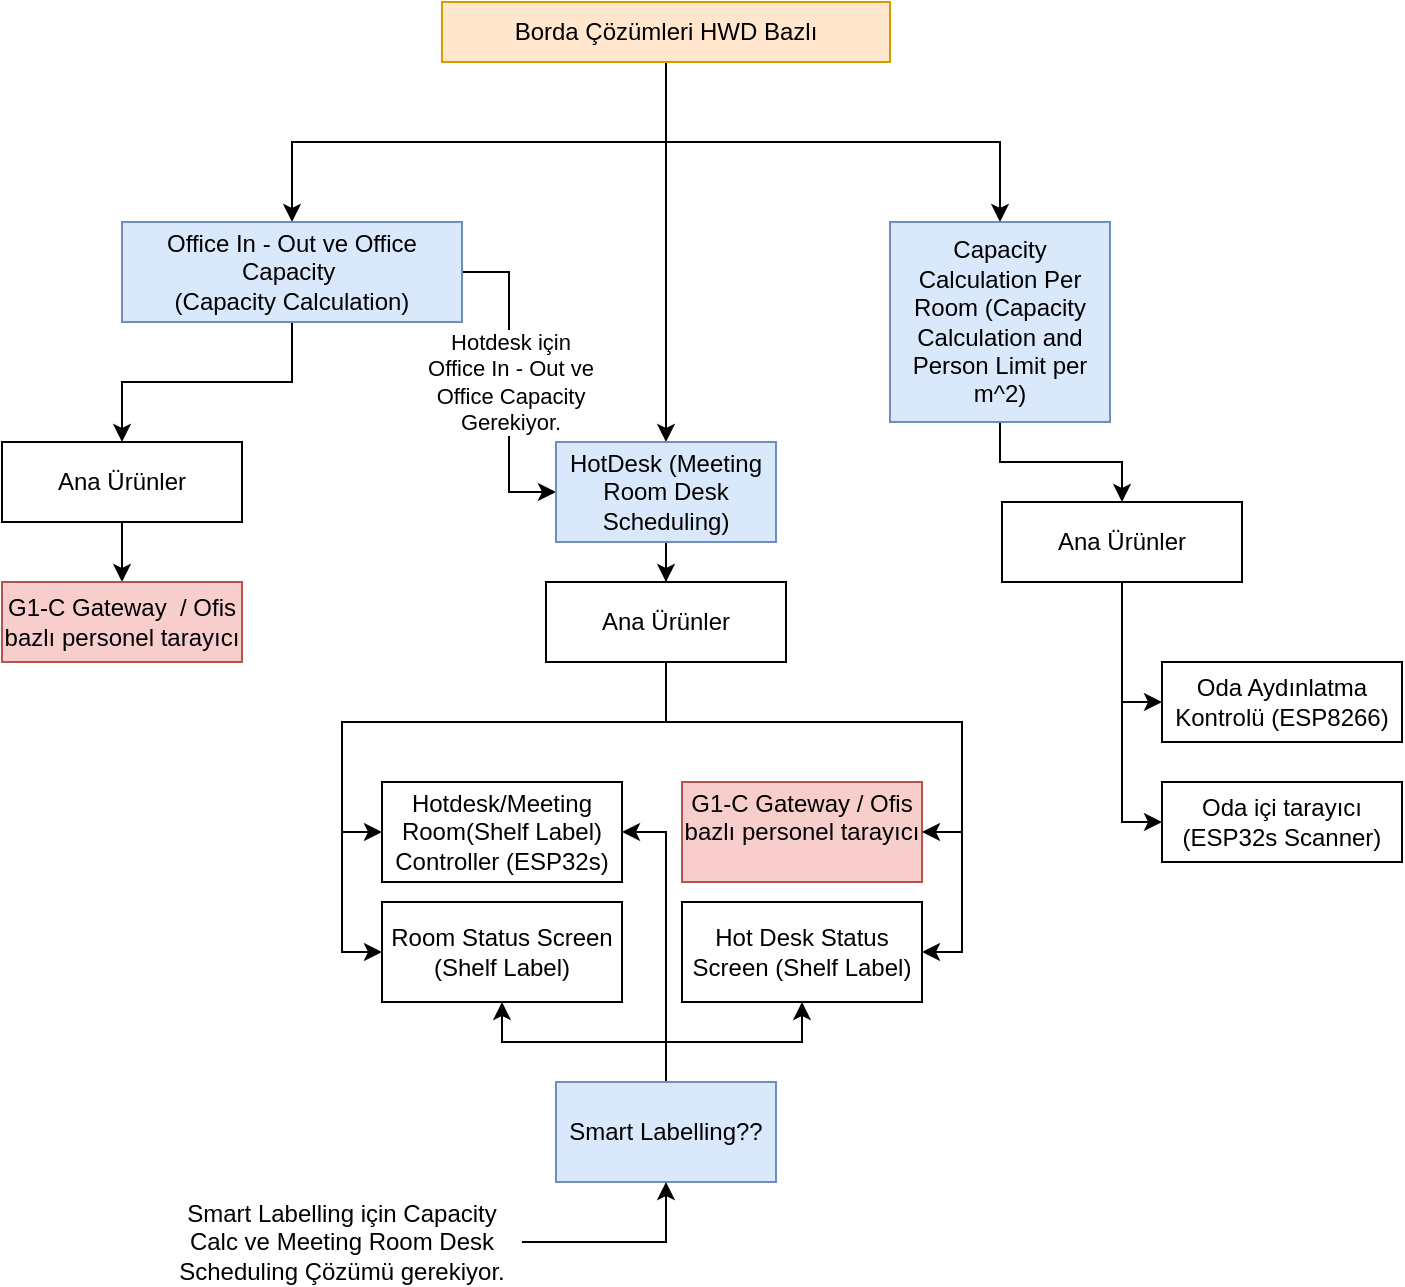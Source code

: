 <mxfile version="14.9.6" type="device"><diagram id="1dvyZAYiLczLFGdmfOFu" name="Sayfa -1"><mxGraphModel dx="1422" dy="822" grid="1" gridSize="10" guides="1" tooltips="1" connect="1" arrows="1" fold="1" page="1" pageScale="1" pageWidth="827" pageHeight="1169" math="0" shadow="0"><root><mxCell id="0"/><mxCell id="1" parent="0"/><mxCell id="tlE8N8LW8fFtWtb1fuK5-35" style="edgeStyle=orthogonalEdgeStyle;rounded=0;orthogonalLoop=1;jettySize=auto;html=1;entryX=0.5;entryY=0;entryDx=0;entryDy=0;shadow=0;sketch=0;spacingTop=0;" edge="1" parent="1" source="tlE8N8LW8fFtWtb1fuK5-31" target="tlE8N8LW8fFtWtb1fuK5-32"><mxGeometry relative="1" as="geometry"/></mxCell><mxCell id="tlE8N8LW8fFtWtb1fuK5-37" style="edgeStyle=orthogonalEdgeStyle;rounded=0;orthogonalLoop=1;jettySize=auto;html=1;entryX=0.5;entryY=0;entryDx=0;entryDy=0;shadow=0;sketch=0;spacingTop=0;" edge="1" parent="1" source="tlE8N8LW8fFtWtb1fuK5-31" target="tlE8N8LW8fFtWtb1fuK5-33"><mxGeometry relative="1" as="geometry"/></mxCell><mxCell id="tlE8N8LW8fFtWtb1fuK5-39" style="edgeStyle=orthogonalEdgeStyle;rounded=0;orthogonalLoop=1;jettySize=auto;html=1;entryX=0.5;entryY=0;entryDx=0;entryDy=0;shadow=0;sketch=0;spacingTop=0;" edge="1" parent="1" source="tlE8N8LW8fFtWtb1fuK5-31" target="tlE8N8LW8fFtWtb1fuK5-34"><mxGeometry relative="1" as="geometry"/></mxCell><mxCell id="tlE8N8LW8fFtWtb1fuK5-31" value="Borda Çözümleri HWD Bazlı" style="rounded=0;whiteSpace=wrap;html=1;shadow=0;sketch=0;spacingTop=0;fillColor=#ffe6cc;strokeColor=#d79b00;" vertex="1" parent="1"><mxGeometry x="280" y="100" width="224" height="30" as="geometry"/></mxCell><mxCell id="tlE8N8LW8fFtWtb1fuK5-38" value="Hotdesk için &lt;br&gt;Office In - Out ve &lt;br&gt;Office Capacity &lt;br&gt;Gerekiyor." style="edgeStyle=orthogonalEdgeStyle;rounded=0;orthogonalLoop=1;jettySize=auto;html=1;entryX=0;entryY=0.5;entryDx=0;entryDy=0;shadow=0;sketch=0;spacingTop=0;" edge="1" parent="1" source="tlE8N8LW8fFtWtb1fuK5-32" target="tlE8N8LW8fFtWtb1fuK5-33"><mxGeometry relative="1" as="geometry"/></mxCell><mxCell id="tlE8N8LW8fFtWtb1fuK5-42" style="edgeStyle=orthogonalEdgeStyle;rounded=0;orthogonalLoop=1;jettySize=auto;html=1;entryX=0.5;entryY=0;entryDx=0;entryDy=0;shadow=0;sketch=0;spacingTop=0;" edge="1" parent="1" source="tlE8N8LW8fFtWtb1fuK5-32" target="tlE8N8LW8fFtWtb1fuK5-41"><mxGeometry relative="1" as="geometry"/></mxCell><mxCell id="tlE8N8LW8fFtWtb1fuK5-32" value="Office In - Out ve Office Capacity&amp;nbsp;&lt;br&gt;(Capacity Calculation)" style="rounded=0;whiteSpace=wrap;html=1;shadow=0;sketch=0;spacingTop=0;fillColor=#dae8fc;strokeColor=#6c8ebf;" vertex="1" parent="1"><mxGeometry x="120" y="210" width="170" height="50" as="geometry"/></mxCell><mxCell id="tlE8N8LW8fFtWtb1fuK5-58" style="edgeStyle=orthogonalEdgeStyle;rounded=0;orthogonalLoop=1;jettySize=auto;html=1;entryX=0.5;entryY=0;entryDx=0;entryDy=0;shadow=0;sketch=0;spacingTop=0;" edge="1" parent="1" source="tlE8N8LW8fFtWtb1fuK5-33" target="tlE8N8LW8fFtWtb1fuK5-52"><mxGeometry relative="1" as="geometry"/></mxCell><mxCell id="tlE8N8LW8fFtWtb1fuK5-33" value="HotDesk (Meeting Room Desk Scheduling)" style="rounded=0;whiteSpace=wrap;html=1;shadow=0;sketch=0;spacingTop=0;fillColor=#dae8fc;strokeColor=#6c8ebf;" vertex="1" parent="1"><mxGeometry x="337" y="320" width="110" height="50" as="geometry"/></mxCell><mxCell id="tlE8N8LW8fFtWtb1fuK5-53" style="edgeStyle=orthogonalEdgeStyle;rounded=0;orthogonalLoop=1;jettySize=auto;html=1;entryX=0.5;entryY=0;entryDx=0;entryDy=0;shadow=0;sketch=0;spacingTop=0;" edge="1" parent="1" source="tlE8N8LW8fFtWtb1fuK5-34" target="tlE8N8LW8fFtWtb1fuK5-51"><mxGeometry relative="1" as="geometry"/></mxCell><mxCell id="tlE8N8LW8fFtWtb1fuK5-34" value="Capacity Calculation Per Room (Capacity Calculation and Person Limit per m^2)" style="rounded=0;whiteSpace=wrap;html=1;shadow=0;sketch=0;spacingTop=0;fillColor=#dae8fc;strokeColor=#6c8ebf;" vertex="1" parent="1"><mxGeometry x="504" y="210" width="110" height="100" as="geometry"/></mxCell><mxCell id="tlE8N8LW8fFtWtb1fuK5-46" style="edgeStyle=orthogonalEdgeStyle;rounded=0;orthogonalLoop=1;jettySize=auto;html=1;entryX=0.5;entryY=0;entryDx=0;entryDy=0;shadow=0;sketch=0;spacingTop=0;" edge="1" parent="1" source="tlE8N8LW8fFtWtb1fuK5-41" target="tlE8N8LW8fFtWtb1fuK5-44"><mxGeometry relative="1" as="geometry"/></mxCell><mxCell id="tlE8N8LW8fFtWtb1fuK5-41" value="Ana Ürünler" style="rounded=0;whiteSpace=wrap;html=1;shadow=0;sketch=0;spacingTop=0;" vertex="1" parent="1"><mxGeometry x="60" y="320" width="120" height="40" as="geometry"/></mxCell><mxCell id="tlE8N8LW8fFtWtb1fuK5-44" value="G1-C Gateway&amp;nbsp; / Ofis bazlı personel tarayıcı" style="rounded=0;whiteSpace=wrap;html=1;shadow=0;sketch=0;spacingTop=0;fillColor=#f8cecc;strokeColor=#b85450;" vertex="1" parent="1"><mxGeometry x="60" y="390" width="120" height="40" as="geometry"/></mxCell><mxCell id="tlE8N8LW8fFtWtb1fuK5-47" value="Hotdesk/Meeting Room(Shelf Label) Controller (ESP32s)" style="rounded=0;whiteSpace=wrap;html=1;shadow=0;sketch=0;spacingTop=0;" vertex="1" parent="1"><mxGeometry x="250" y="490" width="120" height="50" as="geometry"/></mxCell><mxCell id="tlE8N8LW8fFtWtb1fuK5-49" value="G1-C Gateway / Ofis bazlı personel tarayıcı&lt;br&gt;&amp;nbsp;" style="rounded=0;whiteSpace=wrap;html=1;shadow=0;sketch=0;spacingTop=0;fillColor=#f8cecc;strokeColor=#b85450;" vertex="1" parent="1"><mxGeometry x="400" y="490" width="120" height="50" as="geometry"/></mxCell><mxCell id="tlE8N8LW8fFtWtb1fuK5-59" style="edgeStyle=orthogonalEdgeStyle;rounded=0;orthogonalLoop=1;jettySize=auto;html=1;entryX=0;entryY=0.5;entryDx=0;entryDy=0;shadow=0;sketch=0;spacingTop=0;" edge="1" parent="1" source="tlE8N8LW8fFtWtb1fuK5-51" target="tlE8N8LW8fFtWtb1fuK5-54"><mxGeometry relative="1" as="geometry"><Array as="points"><mxPoint x="620" y="510"/></Array></mxGeometry></mxCell><mxCell id="tlE8N8LW8fFtWtb1fuK5-60" style="edgeStyle=orthogonalEdgeStyle;rounded=0;orthogonalLoop=1;jettySize=auto;html=1;entryX=0;entryY=0.5;entryDx=0;entryDy=0;shadow=0;sketch=0;spacingTop=0;" edge="1" parent="1" source="tlE8N8LW8fFtWtb1fuK5-51" target="tlE8N8LW8fFtWtb1fuK5-55"><mxGeometry relative="1" as="geometry"/></mxCell><mxCell id="tlE8N8LW8fFtWtb1fuK5-51" value="Ana Ürünler" style="rounded=0;whiteSpace=wrap;html=1;shadow=0;sketch=0;spacingTop=0;" vertex="1" parent="1"><mxGeometry x="560" y="350" width="120" height="40" as="geometry"/></mxCell><mxCell id="tlE8N8LW8fFtWtb1fuK5-56" style="edgeStyle=orthogonalEdgeStyle;rounded=0;orthogonalLoop=1;jettySize=auto;html=1;entryX=0;entryY=0.5;entryDx=0;entryDy=0;shadow=0;sketch=0;spacingTop=0;" edge="1" parent="1" source="tlE8N8LW8fFtWtb1fuK5-52" target="tlE8N8LW8fFtWtb1fuK5-47"><mxGeometry relative="1" as="geometry"/></mxCell><mxCell id="tlE8N8LW8fFtWtb1fuK5-57" style="edgeStyle=orthogonalEdgeStyle;rounded=0;orthogonalLoop=1;jettySize=auto;html=1;entryX=1;entryY=0.5;entryDx=0;entryDy=0;shadow=0;sketch=0;spacingTop=0;" edge="1" parent="1" source="tlE8N8LW8fFtWtb1fuK5-52" target="tlE8N8LW8fFtWtb1fuK5-49"><mxGeometry relative="1" as="geometry"><Array as="points"><mxPoint x="392" y="460"/><mxPoint x="540" y="460"/><mxPoint x="540" y="515"/></Array></mxGeometry></mxCell><mxCell id="tlE8N8LW8fFtWtb1fuK5-63" style="edgeStyle=orthogonalEdgeStyle;rounded=0;orthogonalLoop=1;jettySize=auto;html=1;entryX=0;entryY=0.5;entryDx=0;entryDy=0;shadow=0;sketch=0;spacingTop=0;" edge="1" parent="1" source="tlE8N8LW8fFtWtb1fuK5-52" target="tlE8N8LW8fFtWtb1fuK5-62"><mxGeometry relative="1" as="geometry"><Array as="points"><mxPoint x="392" y="460"/><mxPoint x="230" y="460"/><mxPoint x="230" y="575"/></Array></mxGeometry></mxCell><mxCell id="tlE8N8LW8fFtWtb1fuK5-64" style="edgeStyle=orthogonalEdgeStyle;rounded=0;orthogonalLoop=1;jettySize=auto;html=1;entryX=1;entryY=0.5;entryDx=0;entryDy=0;shadow=0;sketch=0;spacingTop=0;" edge="1" parent="1" source="tlE8N8LW8fFtWtb1fuK5-52" target="tlE8N8LW8fFtWtb1fuK5-61"><mxGeometry relative="1" as="geometry"><Array as="points"><mxPoint x="392" y="460"/><mxPoint x="540" y="460"/><mxPoint x="540" y="575"/></Array></mxGeometry></mxCell><mxCell id="tlE8N8LW8fFtWtb1fuK5-52" value="Ana Ürünler" style="rounded=0;whiteSpace=wrap;html=1;shadow=0;sketch=0;spacingTop=0;" vertex="1" parent="1"><mxGeometry x="332" y="390" width="120" height="40" as="geometry"/></mxCell><mxCell id="tlE8N8LW8fFtWtb1fuK5-54" value="Oda içi tarayıcı (ESP32s Scanner)" style="rounded=0;whiteSpace=wrap;html=1;shadow=0;sketch=0;spacingTop=0;" vertex="1" parent="1"><mxGeometry x="640" y="490" width="120" height="40" as="geometry"/></mxCell><mxCell id="tlE8N8LW8fFtWtb1fuK5-55" value="Oda Aydınlatma Kontrolü (ESP8266)" style="rounded=0;whiteSpace=wrap;html=1;shadow=0;sketch=0;spacingTop=0;" vertex="1" parent="1"><mxGeometry x="640" y="430" width="120" height="40" as="geometry"/></mxCell><mxCell id="tlE8N8LW8fFtWtb1fuK5-61" value="Hot Desk Status Screen (Shelf Label)" style="rounded=0;whiteSpace=wrap;html=1;shadow=0;sketch=0;spacingTop=0;" vertex="1" parent="1"><mxGeometry x="400" y="550" width="120" height="50" as="geometry"/></mxCell><mxCell id="tlE8N8LW8fFtWtb1fuK5-62" value="Room Status Screen (Shelf Label)" style="rounded=0;whiteSpace=wrap;html=1;shadow=0;sketch=0;spacingTop=0;" vertex="1" parent="1"><mxGeometry x="250" y="550" width="120" height="50" as="geometry"/></mxCell><mxCell id="tlE8N8LW8fFtWtb1fuK5-69" style="edgeStyle=orthogonalEdgeStyle;rounded=0;sketch=0;orthogonalLoop=1;jettySize=auto;html=1;entryX=0.5;entryY=1;entryDx=0;entryDy=0;shadow=0;strokeColor=#000000;" edge="1" parent="1" source="tlE8N8LW8fFtWtb1fuK5-66" target="tlE8N8LW8fFtWtb1fuK5-62"><mxGeometry relative="1" as="geometry"/></mxCell><mxCell id="tlE8N8LW8fFtWtb1fuK5-70" style="edgeStyle=orthogonalEdgeStyle;rounded=0;sketch=0;orthogonalLoop=1;jettySize=auto;html=1;shadow=0;strokeColor=#000000;" edge="1" parent="1" source="tlE8N8LW8fFtWtb1fuK5-66" target="tlE8N8LW8fFtWtb1fuK5-61"><mxGeometry relative="1" as="geometry"/></mxCell><mxCell id="tlE8N8LW8fFtWtb1fuK5-71" style="edgeStyle=orthogonalEdgeStyle;rounded=0;sketch=0;orthogonalLoop=1;jettySize=auto;html=1;entryX=1;entryY=0.5;entryDx=0;entryDy=0;shadow=0;strokeColor=#000000;" edge="1" parent="1" source="tlE8N8LW8fFtWtb1fuK5-66" target="tlE8N8LW8fFtWtb1fuK5-47"><mxGeometry relative="1" as="geometry"/></mxCell><mxCell id="tlE8N8LW8fFtWtb1fuK5-66" value="Smart Labelling??" style="rounded=0;whiteSpace=wrap;html=1;shadow=0;sketch=0;spacingTop=0;fillColor=#dae8fc;strokeColor=#6c8ebf;" vertex="1" parent="1"><mxGeometry x="337" y="640" width="110" height="50" as="geometry"/></mxCell><mxCell id="tlE8N8LW8fFtWtb1fuK5-73" style="edgeStyle=orthogonalEdgeStyle;rounded=0;sketch=0;orthogonalLoop=1;jettySize=auto;html=1;entryX=0.5;entryY=1;entryDx=0;entryDy=0;shadow=0;strokeColor=#000000;" edge="1" parent="1" source="tlE8N8LW8fFtWtb1fuK5-72" target="tlE8N8LW8fFtWtb1fuK5-66"><mxGeometry relative="1" as="geometry"/></mxCell><mxCell id="tlE8N8LW8fFtWtb1fuK5-72" value="Smart Labelling için Capacity Calc ve Meeting Room Desk Scheduling Çözümü gerekiyor." style="text;html=1;strokeColor=none;fillColor=none;align=center;verticalAlign=middle;whiteSpace=wrap;rounded=0;shadow=0;" vertex="1" parent="1"><mxGeometry x="140" y="710" width="180" height="20" as="geometry"/></mxCell></root></mxGraphModel></diagram></mxfile>